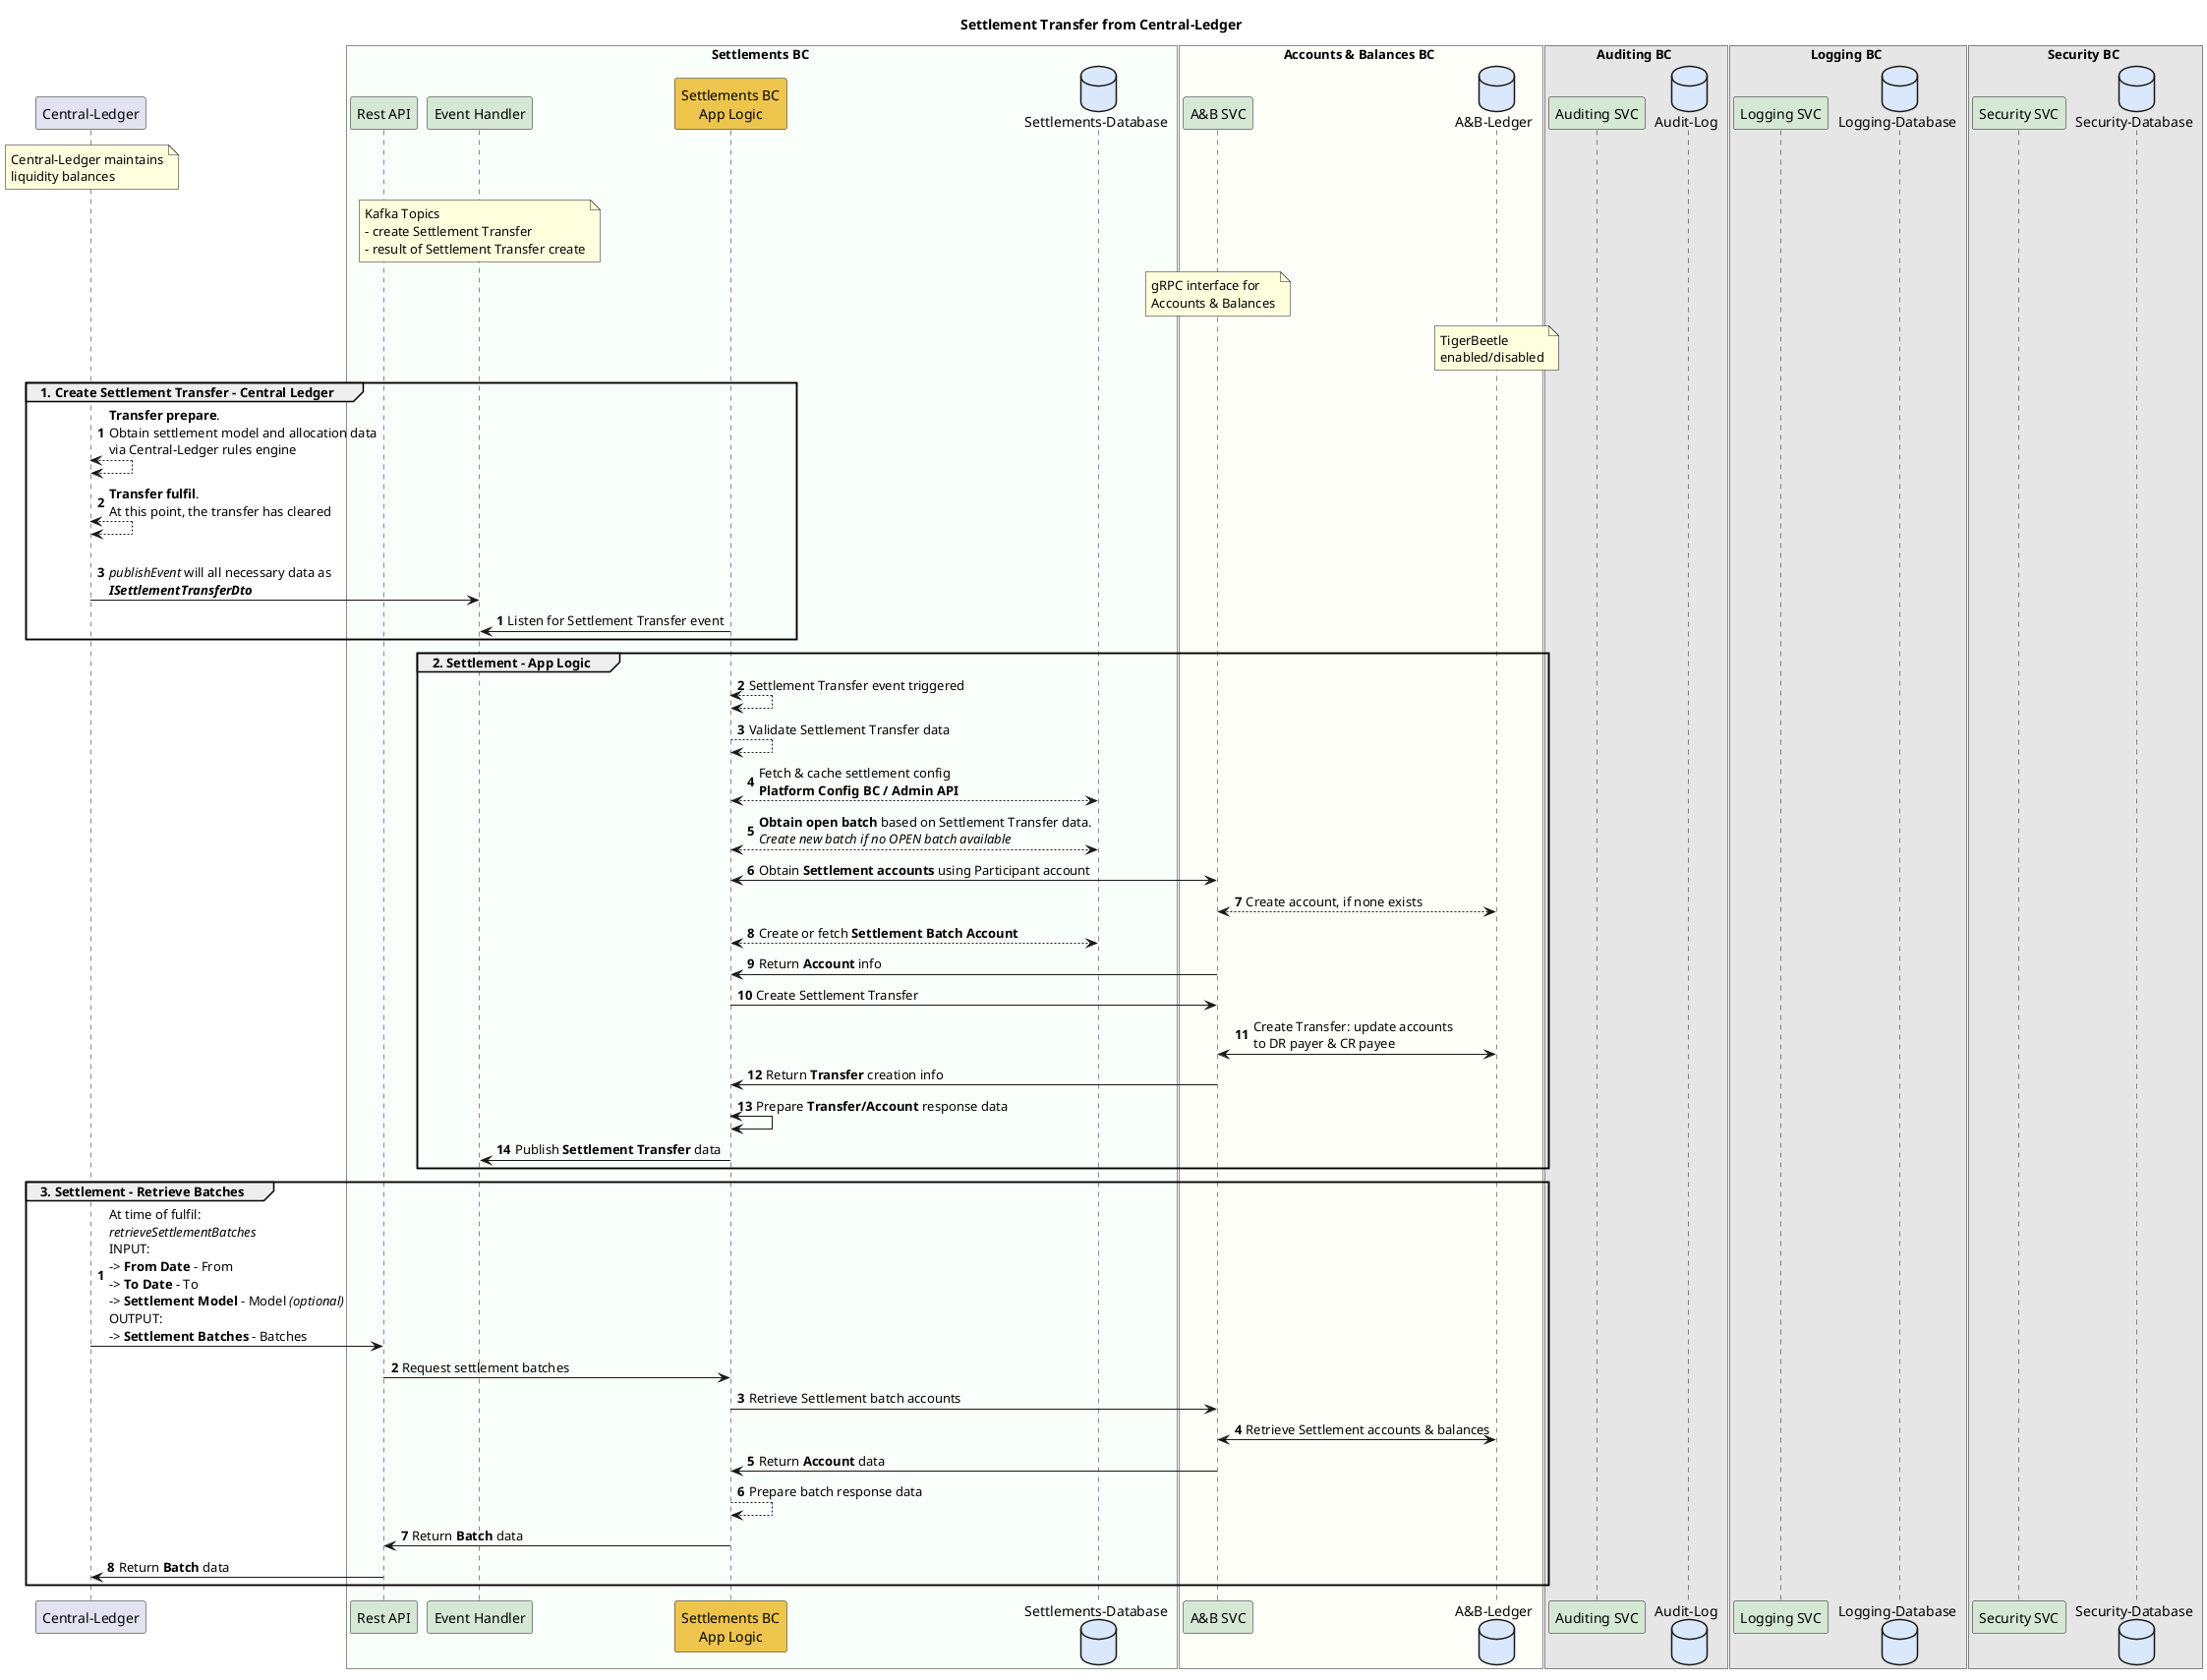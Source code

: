 @startuml

title Settlement Transfer from Central-Ledger

participant "Central-Ledger" as ext_cl
note over ext_cl
    Central-Ledger maintains
    liquidity balances
end note

box Settlements BC #F9FFF9
    participant "Rest API" as sbc_rest #D5E8D4
    participant "Event Handler" as sbc_event #D5E8D4
    note over sbc_event
        Kafka Topics
        - create Settlement Transfer
        - result of Settlement Transfer create
    end note
    participant "Settlements BC\nApp Logic" as sbc_app_logic #EDC54D
    database "Settlements-Database" as sbc_db #DAE8FC
end box

box Accounts & Balances BC #FFFFF9
    participant "A&B SVC" as abbc_grpc #D5E8D4
    database "A&B-Ledger" as abbc_tigerbeetle #DAE8FC
    note over abbc_grpc
        gRPC interface for
        Accounts & Balances
    end note
    note over abbc_tigerbeetle
        TigerBeetle 
        enabled/disabled
    end note
end box

box Auditing BC #E6E6E6
    participant "Auditing SVC" as audit_svc #D5E8D4
    database "Audit-Log" as audit_db #DAE8FC
end box

box Logging BC #E6E6E6
    participant "Logging SVC" as logging_svc #D5E8D4
    database "Logging-Database" as logging_db #DAE8FC
end box

box Security BC #E6E6E6
    participant "Security SVC" as security_svc #D5E8D4
    database "Security-Database" as security_db #DAE8FC
end box

group 1. Create Settlement Transfer - Central Ledger
autonumber
    ext_cl <--> ext_cl : **Transfer prepare**. \nObtain settlement model and allocation data\nvia Central-Ledger rules engine
    ext_cl <--> ext_cl : **Transfer fulfil**. \nAt this point, the transfer has cleared
    ext_cl -> sbc_event : \n//publishEvent// will all necessary data as\n**//ISettlementTransferDto//**
autonumber
    sbc_app_logic -> sbc_event : Listen for Settlement Transfer event
end

group 2. Settlement - App Logic
    sbc_app_logic <--> sbc_app_logic: Settlement Transfer event triggered
    sbc_app_logic --> sbc_app_logic : Validate Settlement Transfer data
    sbc_app_logic <--> sbc_db : Fetch & cache settlement config\n**Platform Config BC / Admin API**
    sbc_app_logic <--> sbc_db : **Obtain open batch** based on Settlement Transfer data.\n//Create new batch if no OPEN batch available//
    sbc_app_logic <-> abbc_grpc : Obtain **Settlement accounts** using Participant account
    abbc_grpc <--> abbc_tigerbeetle : Create account, if none exists
    sbc_app_logic <--> sbc_db : Create or fetch **Settlement Batch Account**
    abbc_grpc -> sbc_app_logic : Return **Account** info
    sbc_app_logic -> abbc_grpc: Create Settlement Transfer
    abbc_grpc <-> abbc_tigerbeetle: Create Transfer: update accounts \nto DR payer & CR payee
    abbc_grpc -> sbc_app_logic : Return **Transfer** creation info
    sbc_app_logic <-> sbc_app_logic: Prepare **Transfer/Account** response data
    sbc_app_logic -> sbc_event : Publish **Settlement Transfer** data
end

group 3. Settlement - Retrieve Batches
autonumber
    ext_cl -> sbc_rest : At time of fulfil:\n//retrieveSettlementBatches// \nINPUT:\n-> **From Date** - From\n-> **To Date** - To\n-> **Settlement Model** - Model //(optional)//\nOUTPUT:\n-> **Settlement Batches** - Batches
    sbc_rest -> sbc_app_logic : Request settlement batches
    sbc_app_logic -> abbc_grpc : Retrieve Settlement batch accounts
    abbc_grpc <-> abbc_tigerbeetle : Retrieve Settlement accounts & balances
    abbc_grpc -> sbc_app_logic : Return **Account** data
    sbc_app_logic --> sbc_app_logic : Prepare batch response data
    sbc_app_logic -> sbc_rest : Return **Batch** data
    sbc_rest -> ext_cl : Return **Batch** data
autonumber

end

@enduml
